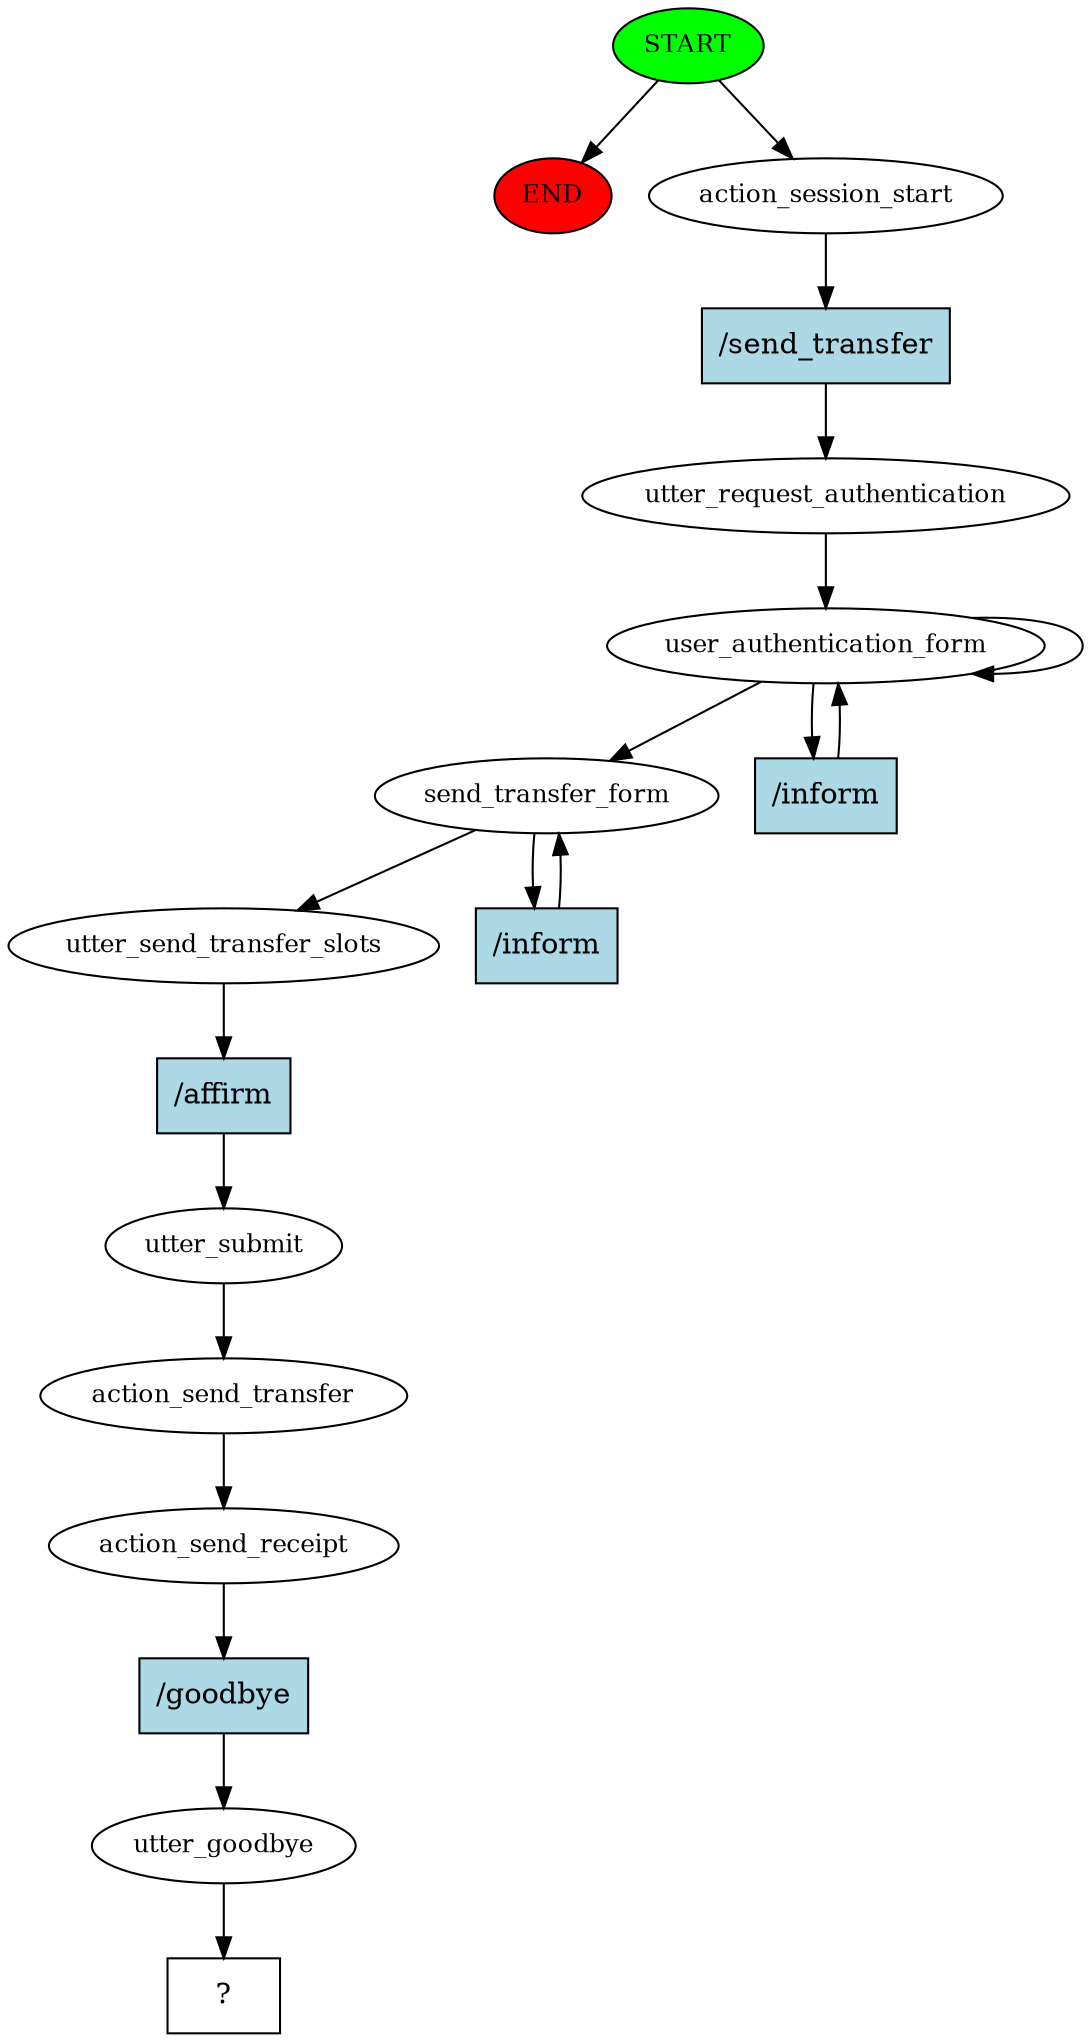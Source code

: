 digraph  {
0 [class="start active", fillcolor=green, fontsize=12, label=START, style=filled];
"-1" [class=end, fillcolor=red, fontsize=12, label=END, style=filled];
1 [class=active, fontsize=12, label=action_session_start];
2 [class=active, fontsize=12, label=utter_request_authentication];
3 [class=active, fontsize=12, label=user_authentication_form];
18 [class=active, fontsize=12, label=send_transfer_form];
21 [class=active, fontsize=12, label=utter_send_transfer_slots];
22 [class=active, fontsize=12, label=utter_submit];
23 [class=active, fontsize=12, label=action_send_transfer];
24 [class=active, fontsize=12, label=action_send_receipt];
25 [class=active, fontsize=12, label=utter_goodbye];
26 [class="intent dashed active", label="  ?  ", shape=rect];
27 [class="intent active", fillcolor=lightblue, label="/send_transfer", shape=rect, style=filled];
28 [class="intent active", fillcolor=lightblue, label="/inform", shape=rect, style=filled];
29 [class="intent active", fillcolor=lightblue, label="/inform", shape=rect, style=filled];
30 [class="intent active", fillcolor=lightblue, label="/affirm", shape=rect, style=filled];
31 [class="intent active", fillcolor=lightblue, label="/goodbye", shape=rect, style=filled];
0 -> "-1"  [class="", key=NONE, label=""];
0 -> 1  [class=active, key=NONE, label=""];
1 -> 27  [class=active, key=0];
2 -> 3  [class=active, key=NONE, label=""];
3 -> 3  [class=active, key=NONE, label=""];
3 -> 18  [class=active, key=NONE, label=""];
3 -> 28  [class=active, key=0];
18 -> 21  [class=active, key=NONE, label=""];
18 -> 29  [class=active, key=0];
21 -> 30  [class=active, key=0];
22 -> 23  [class=active, key=NONE, label=""];
23 -> 24  [class=active, key=NONE, label=""];
24 -> 31  [class=active, key=0];
25 -> 26  [class=active, key=NONE, label=""];
27 -> 2  [class=active, key=0];
28 -> 3  [class=active, key=0];
29 -> 18  [class=active, key=0];
30 -> 22  [class=active, key=0];
31 -> 25  [class=active, key=0];
}
